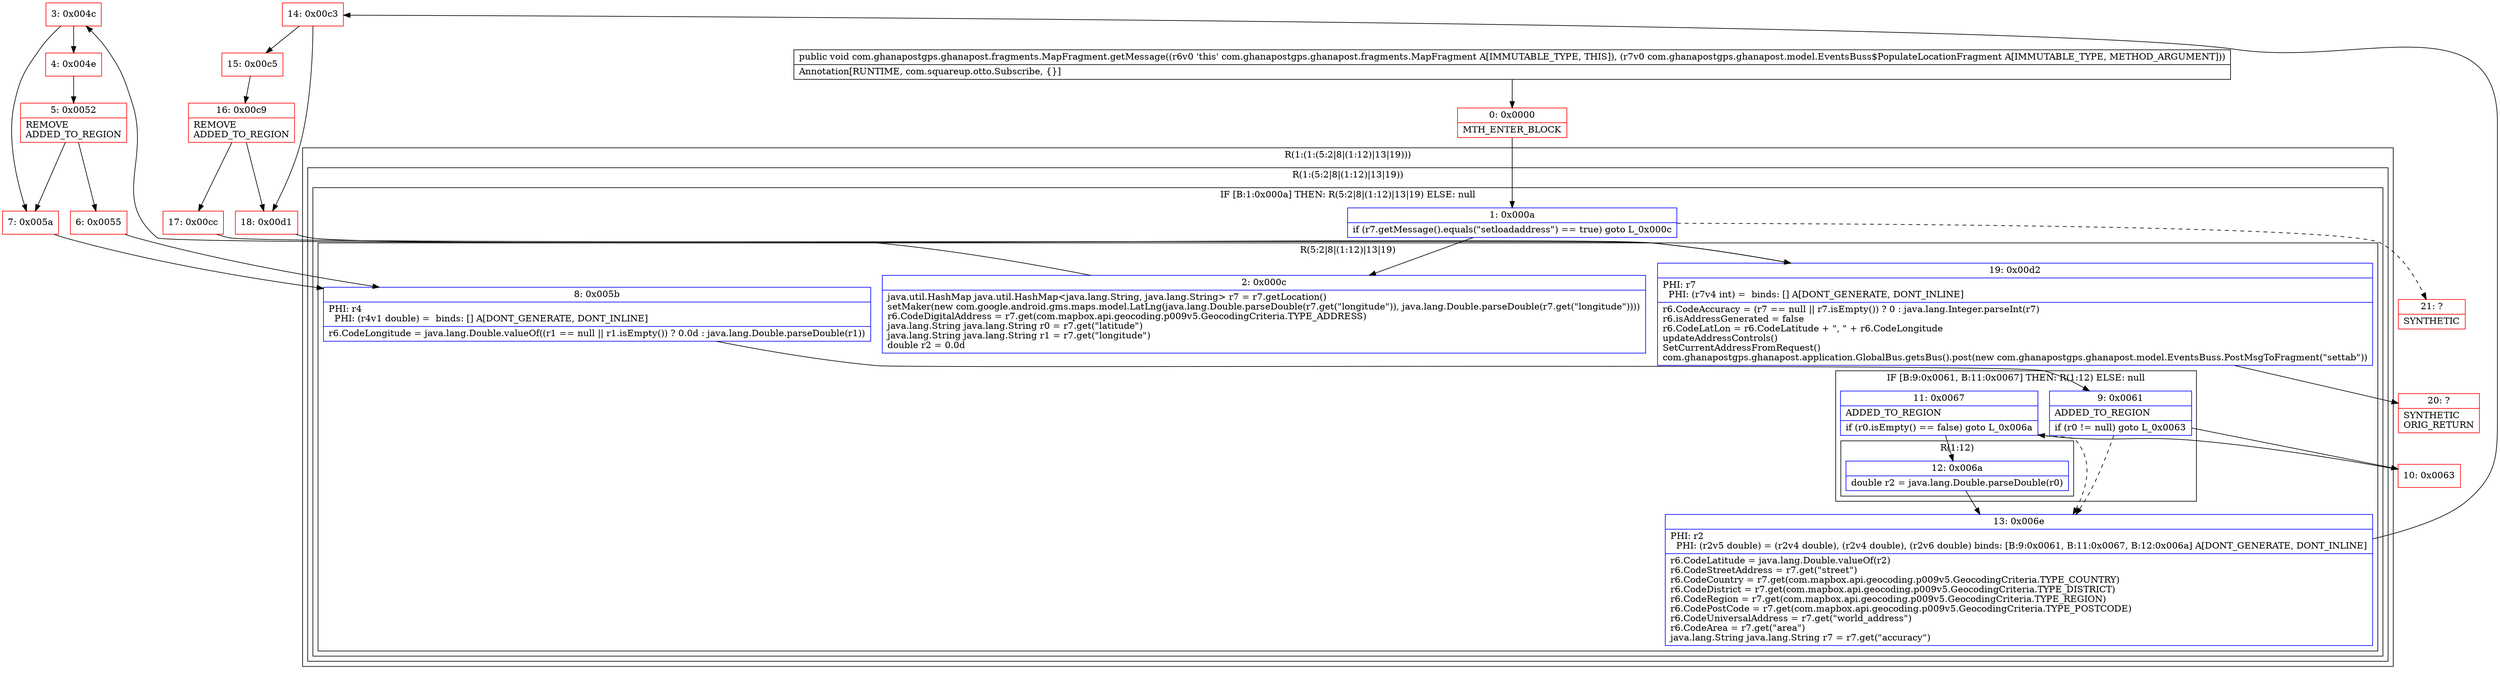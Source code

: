 digraph "CFG forcom.ghanapostgps.ghanapost.fragments.MapFragment.getMessage(Lcom\/ghanapostgps\/ghanapost\/model\/EventsBuss$PopulateLocationFragment;)V" {
subgraph cluster_Region_1938028705 {
label = "R(1:(1:(5:2|8|(1:12)|13|19)))";
node [shape=record,color=blue];
subgraph cluster_Region_616056517 {
label = "R(1:(5:2|8|(1:12)|13|19))";
node [shape=record,color=blue];
subgraph cluster_IfRegion_898975206 {
label = "IF [B:1:0x000a] THEN: R(5:2|8|(1:12)|13|19) ELSE: null";
node [shape=record,color=blue];
Node_1 [shape=record,label="{1\:\ 0x000a|if (r7.getMessage().equals(\"setloadaddress\") == true) goto L_0x000c\l}"];
subgraph cluster_Region_92443720 {
label = "R(5:2|8|(1:12)|13|19)";
node [shape=record,color=blue];
Node_2 [shape=record,label="{2\:\ 0x000c|java.util.HashMap java.util.HashMap\<java.lang.String, java.lang.String\> r7 = r7.getLocation()\lsetMaker(new com.google.android.gms.maps.model.LatLng(java.lang.Double.parseDouble(r7.get(\"longitude\")), java.lang.Double.parseDouble(r7.get(\"longitude\"))))\lr6.CodeDigitalAddress = r7.get(com.mapbox.api.geocoding.p009v5.GeocodingCriteria.TYPE_ADDRESS)\ljava.lang.String java.lang.String r0 = r7.get(\"latitude\")\ljava.lang.String java.lang.String r1 = r7.get(\"longitude\")\ldouble r2 = 0.0d\l}"];
Node_8 [shape=record,label="{8\:\ 0x005b|PHI: r4 \l  PHI: (r4v1 double) =  binds: [] A[DONT_GENERATE, DONT_INLINE]\l|r6.CodeLongitude = java.lang.Double.valueOf((r1 == null \|\| r1.isEmpty()) ? 0.0d : java.lang.Double.parseDouble(r1))\l}"];
subgraph cluster_IfRegion_446464092 {
label = "IF [B:9:0x0061, B:11:0x0067] THEN: R(1:12) ELSE: null";
node [shape=record,color=blue];
Node_9 [shape=record,label="{9\:\ 0x0061|ADDED_TO_REGION\l|if (r0 != null) goto L_0x0063\l}"];
Node_11 [shape=record,label="{11\:\ 0x0067|ADDED_TO_REGION\l|if (r0.isEmpty() == false) goto L_0x006a\l}"];
subgraph cluster_Region_1376499156 {
label = "R(1:12)";
node [shape=record,color=blue];
Node_12 [shape=record,label="{12\:\ 0x006a|double r2 = java.lang.Double.parseDouble(r0)\l}"];
}
}
Node_13 [shape=record,label="{13\:\ 0x006e|PHI: r2 \l  PHI: (r2v5 double) = (r2v4 double), (r2v4 double), (r2v6 double) binds: [B:9:0x0061, B:11:0x0067, B:12:0x006a] A[DONT_GENERATE, DONT_INLINE]\l|r6.CodeLatitude = java.lang.Double.valueOf(r2)\lr6.CodeStreetAddress = r7.get(\"street\")\lr6.CodeCountry = r7.get(com.mapbox.api.geocoding.p009v5.GeocodingCriteria.TYPE_COUNTRY)\lr6.CodeDistrict = r7.get(com.mapbox.api.geocoding.p009v5.GeocodingCriteria.TYPE_DISTRICT)\lr6.CodeRegion = r7.get(com.mapbox.api.geocoding.p009v5.GeocodingCriteria.TYPE_REGION)\lr6.CodePostCode = r7.get(com.mapbox.api.geocoding.p009v5.GeocodingCriteria.TYPE_POSTCODE)\lr6.CodeUniversalAddress = r7.get(\"world_address\")\lr6.CodeArea = r7.get(\"area\")\ljava.lang.String java.lang.String r7 = r7.get(\"accuracy\")\l}"];
Node_19 [shape=record,label="{19\:\ 0x00d2|PHI: r7 \l  PHI: (r7v4 int) =  binds: [] A[DONT_GENERATE, DONT_INLINE]\l|r6.CodeAccuracy = (r7 == null \|\| r7.isEmpty()) ? 0 : java.lang.Integer.parseInt(r7)\lr6.isAddressGenerated = false\lr6.CodeLatLon = r6.CodeLatitude + \", \" + r6.CodeLongitude\lupdateAddressControls()\lSetCurrentAddressFromRequest()\lcom.ghanapostgps.ghanapost.application.GlobalBus.getsBus().post(new com.ghanapostgps.ghanapost.model.EventsBuss.PostMsgToFragment(\"settab\"))\l}"];
}
}
}
}
Node_0 [shape=record,color=red,label="{0\:\ 0x0000|MTH_ENTER_BLOCK\l}"];
Node_3 [shape=record,color=red,label="{3\:\ 0x004c}"];
Node_4 [shape=record,color=red,label="{4\:\ 0x004e}"];
Node_5 [shape=record,color=red,label="{5\:\ 0x0052|REMOVE\lADDED_TO_REGION\l}"];
Node_6 [shape=record,color=red,label="{6\:\ 0x0055}"];
Node_7 [shape=record,color=red,label="{7\:\ 0x005a}"];
Node_10 [shape=record,color=red,label="{10\:\ 0x0063}"];
Node_14 [shape=record,color=red,label="{14\:\ 0x00c3}"];
Node_15 [shape=record,color=red,label="{15\:\ 0x00c5}"];
Node_16 [shape=record,color=red,label="{16\:\ 0x00c9|REMOVE\lADDED_TO_REGION\l}"];
Node_17 [shape=record,color=red,label="{17\:\ 0x00cc}"];
Node_18 [shape=record,color=red,label="{18\:\ 0x00d1}"];
Node_20 [shape=record,color=red,label="{20\:\ ?|SYNTHETIC\lORIG_RETURN\l}"];
Node_21 [shape=record,color=red,label="{21\:\ ?|SYNTHETIC\l}"];
MethodNode[shape=record,label="{public void com.ghanapostgps.ghanapost.fragments.MapFragment.getMessage((r6v0 'this' com.ghanapostgps.ghanapost.fragments.MapFragment A[IMMUTABLE_TYPE, THIS]), (r7v0 com.ghanapostgps.ghanapost.model.EventsBuss$PopulateLocationFragment A[IMMUTABLE_TYPE, METHOD_ARGUMENT]))  | Annotation[RUNTIME, com.squareup.otto.Subscribe, \{\}]\l}"];
MethodNode -> Node_0;
Node_1 -> Node_2;
Node_1 -> Node_21[style=dashed];
Node_2 -> Node_3;
Node_8 -> Node_9;
Node_9 -> Node_10;
Node_9 -> Node_13[style=dashed];
Node_11 -> Node_12;
Node_11 -> Node_13[style=dashed];
Node_12 -> Node_13;
Node_13 -> Node_14;
Node_19 -> Node_20;
Node_0 -> Node_1;
Node_3 -> Node_4;
Node_3 -> Node_7;
Node_4 -> Node_5;
Node_5 -> Node_6;
Node_5 -> Node_7;
Node_6 -> Node_8;
Node_7 -> Node_8;
Node_10 -> Node_11;
Node_14 -> Node_15;
Node_14 -> Node_18;
Node_15 -> Node_16;
Node_16 -> Node_17;
Node_16 -> Node_18;
Node_17 -> Node_19;
Node_18 -> Node_19;
}

